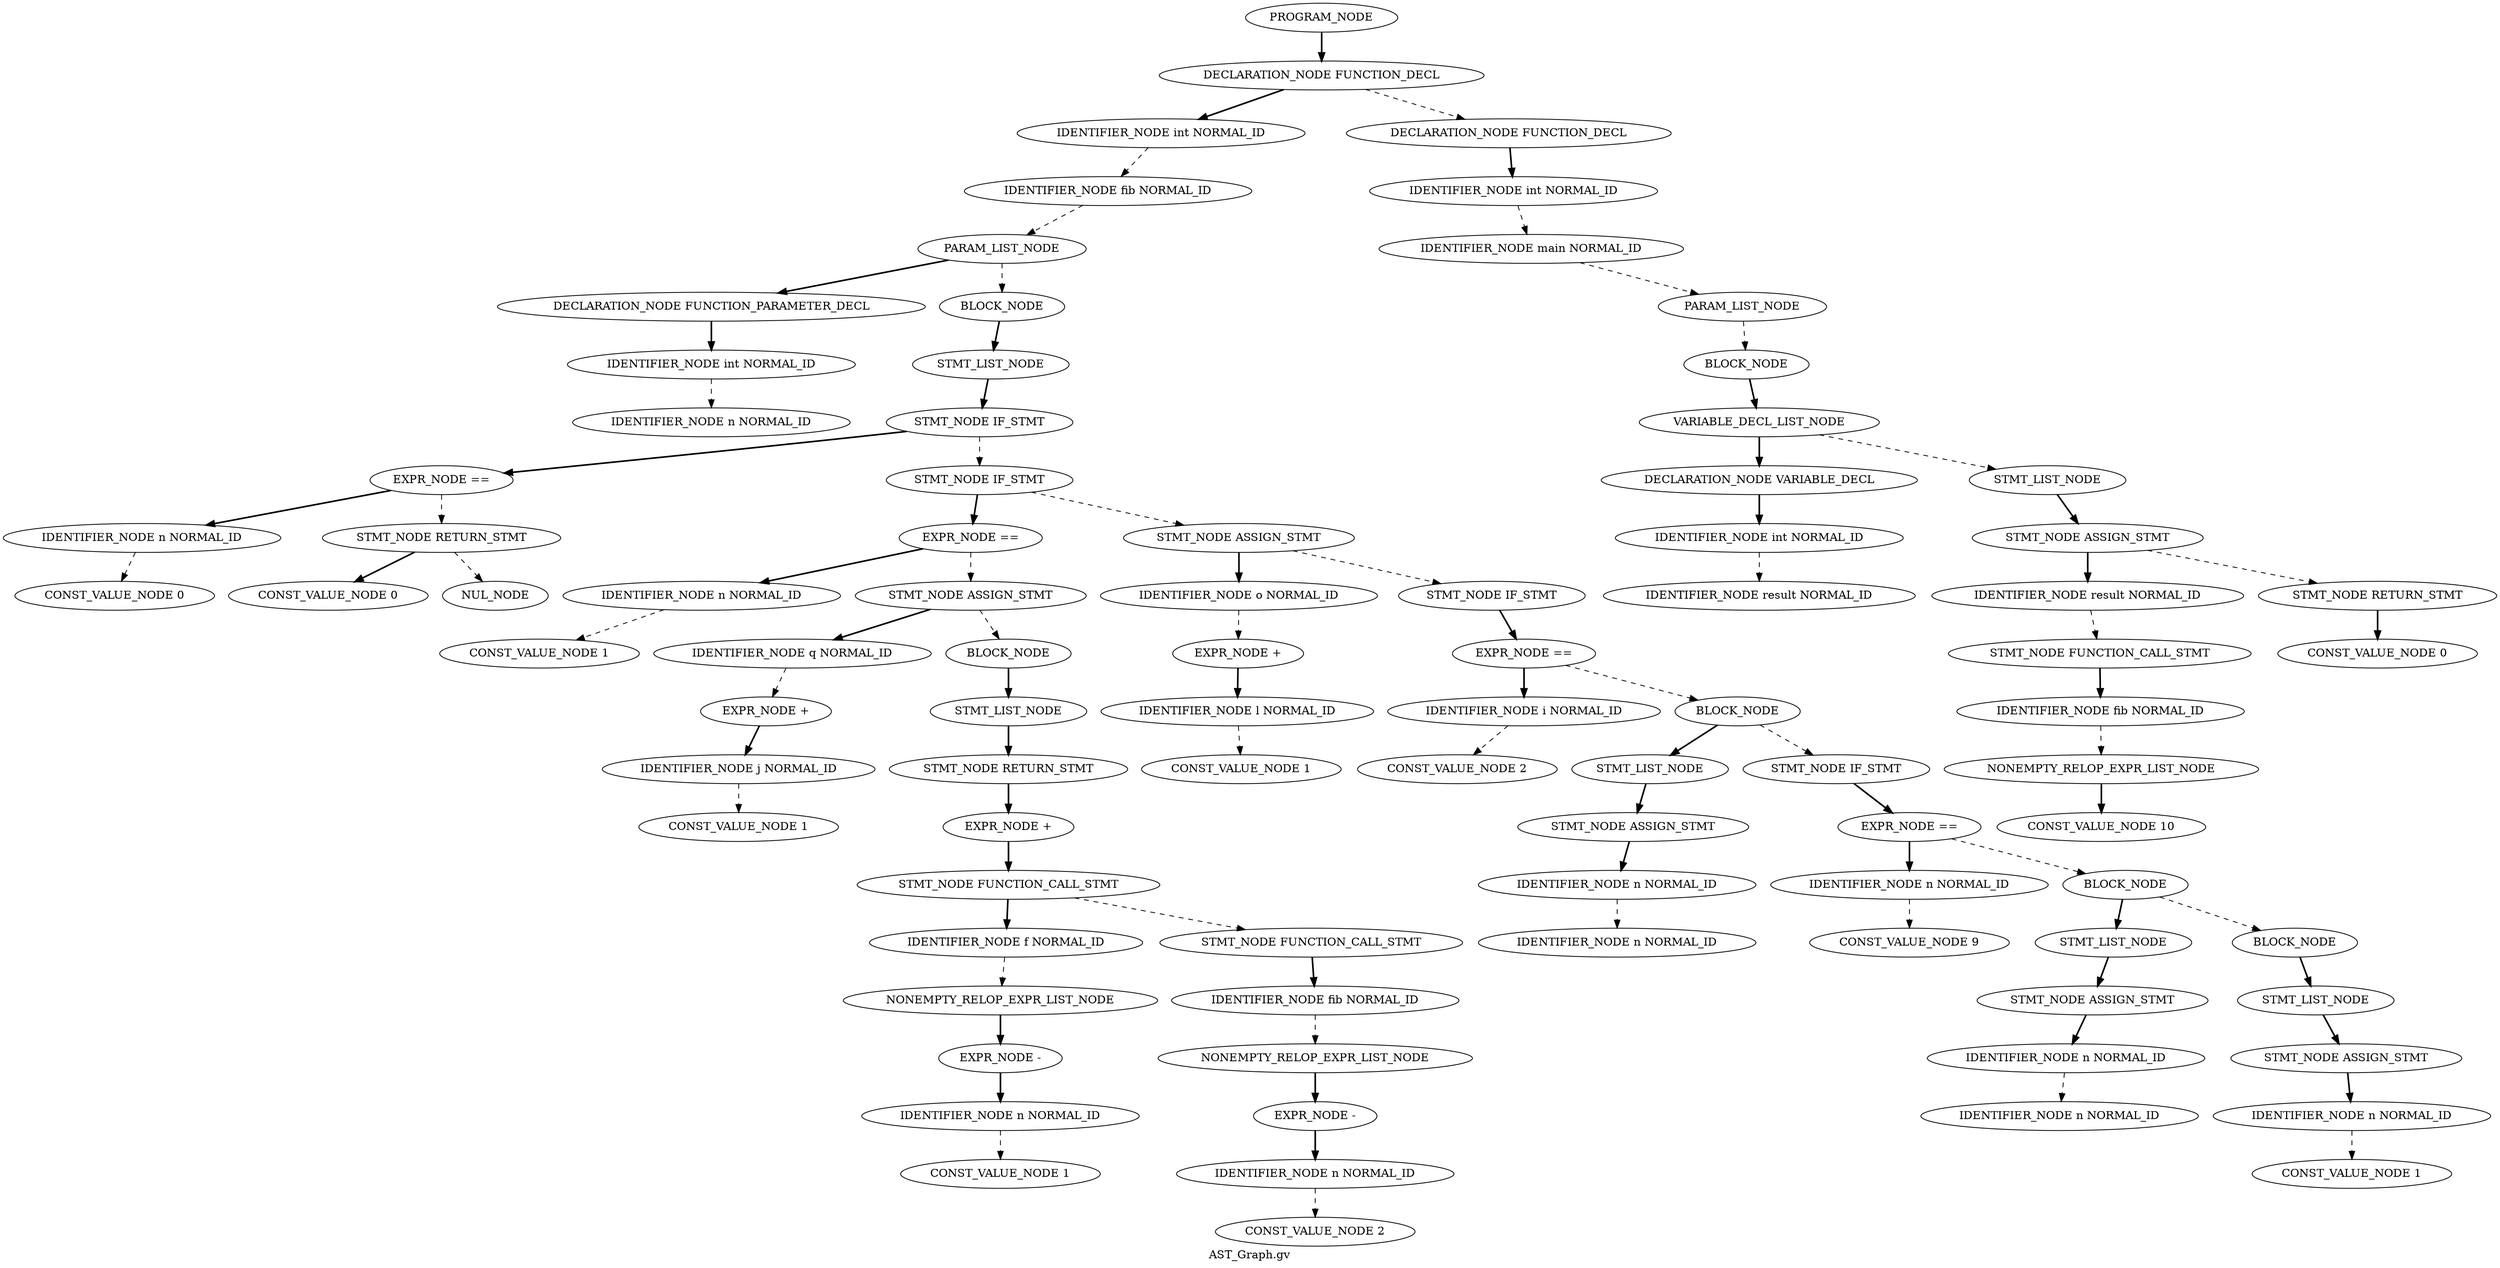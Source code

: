 Digraph AST
{
label = "AST_Graph.gv"
node0 [label ="PROGRAM_NODE"]
node1 [label ="DECLARATION_NODE FUNCTION_DECL"]
node2 [label ="IDENTIFIER_NODE int NORMAL_ID"]
node3 [label ="IDENTIFIER_NODE fib NORMAL_ID"]
node4 [label ="PARAM_LIST_NODE"]
node5 [label ="DECLARATION_NODE FUNCTION_PARAMETER_DECL"]
node6 [label ="IDENTIFIER_NODE int NORMAL_ID"]
node7 [label ="IDENTIFIER_NODE n NORMAL_ID"]
node6 -> node7 [style = dashed]
node5 -> node6 [style = bold]
node4 -> node5 [style = bold]
node8 [label ="BLOCK_NODE"]
node9 [label ="STMT_LIST_NODE"]
node10 [label ="STMT_NODE IF_STMT"]
node11 [label ="EXPR_NODE =="]
node12 [label ="IDENTIFIER_NODE n NORMAL_ID"]
node13 [label ="CONST_VALUE_NODE 0"]
node12 -> node13 [style = dashed]
node11 -> node12 [style = bold]
node14 [label ="STMT_NODE RETURN_STMT"]
node15 [label ="CONST_VALUE_NODE 0"]
node14 -> node15 [style = bold]
node16 [label ="NUL_NODE"]
node14 -> node16 [style = dashed]
node11 -> node14 [style = dashed]
node10 -> node11 [style = bold]
node17 [label ="STMT_NODE IF_STMT"]
node18 [label ="EXPR_NODE =="]
node19 [label ="IDENTIFIER_NODE n NORMAL_ID"]
node20 [label ="CONST_VALUE_NODE 1"]
node19 -> node20 [style = dashed]
node18 -> node19 [style = bold]
node21 [label ="STMT_NODE ASSIGN_STMT"]
node22 [label ="IDENTIFIER_NODE q NORMAL_ID"]
node23 [label ="EXPR_NODE +"]
node24 [label ="IDENTIFIER_NODE j NORMAL_ID"]
node25 [label ="CONST_VALUE_NODE 1"]
node24 -> node25 [style = dashed]
node23 -> node24 [style = bold]
node22 -> node23 [style = dashed]
node21 -> node22 [style = bold]
node26 [label ="BLOCK_NODE"]
node27 [label ="STMT_LIST_NODE"]
node28 [label ="STMT_NODE RETURN_STMT"]
node29 [label ="EXPR_NODE +"]
node30 [label ="STMT_NODE FUNCTION_CALL_STMT"]
node31 [label ="IDENTIFIER_NODE f NORMAL_ID"]
node32 [label ="NONEMPTY_RELOP_EXPR_LIST_NODE"]
node33 [label ="EXPR_NODE -"]
node34 [label ="IDENTIFIER_NODE n NORMAL_ID"]
node35 [label ="CONST_VALUE_NODE 1"]
node34 -> node35 [style = dashed]
node33 -> node34 [style = bold]
node32 -> node33 [style = bold]
node31 -> node32 [style = dashed]
node30 -> node31 [style = bold]
node36 [label ="STMT_NODE FUNCTION_CALL_STMT"]
node37 [label ="IDENTIFIER_NODE fib NORMAL_ID"]
node38 [label ="NONEMPTY_RELOP_EXPR_LIST_NODE"]
node39 [label ="EXPR_NODE -"]
node40 [label ="IDENTIFIER_NODE n NORMAL_ID"]
node41 [label ="CONST_VALUE_NODE 2"]
node40 -> node41 [style = dashed]
node39 -> node40 [style = bold]
node38 -> node39 [style = bold]
node37 -> node38 [style = dashed]
node36 -> node37 [style = bold]
node30 -> node36 [style = dashed]
node29 -> node30 [style = bold]
node28 -> node29 [style = bold]
node27 -> node28 [style = bold]
node26 -> node27 [style = bold]
node21 -> node26 [style = dashed]
node18 -> node21 [style = dashed]
node17 -> node18 [style = bold]
node42 [label ="STMT_NODE ASSIGN_STMT"]
node43 [label ="IDENTIFIER_NODE o NORMAL_ID"]
node44 [label ="EXPR_NODE +"]
node45 [label ="IDENTIFIER_NODE l NORMAL_ID"]
node46 [label ="CONST_VALUE_NODE 1"]
node45 -> node46 [style = dashed]
node44 -> node45 [style = bold]
node43 -> node44 [style = dashed]
node42 -> node43 [style = bold]
node47 [label ="STMT_NODE IF_STMT"]
node48 [label ="EXPR_NODE =="]
node49 [label ="IDENTIFIER_NODE i NORMAL_ID"]
node50 [label ="CONST_VALUE_NODE 2"]
node49 -> node50 [style = dashed]
node48 -> node49 [style = bold]
node51 [label ="BLOCK_NODE"]
node52 [label ="STMT_LIST_NODE"]
node53 [label ="STMT_NODE ASSIGN_STMT"]
node54 [label ="IDENTIFIER_NODE n NORMAL_ID"]
node55 [label ="IDENTIFIER_NODE n NORMAL_ID"]
node54 -> node55 [style = dashed]
node53 -> node54 [style = bold]
node52 -> node53 [style = bold]
node51 -> node52 [style = bold]
node56 [label ="STMT_NODE IF_STMT"]
node57 [label ="EXPR_NODE =="]
node58 [label ="IDENTIFIER_NODE n NORMAL_ID"]
node59 [label ="CONST_VALUE_NODE 9"]
node58 -> node59 [style = dashed]
node57 -> node58 [style = bold]
node60 [label ="BLOCK_NODE"]
node61 [label ="STMT_LIST_NODE"]
node62 [label ="STMT_NODE ASSIGN_STMT"]
node63 [label ="IDENTIFIER_NODE n NORMAL_ID"]
node64 [label ="IDENTIFIER_NODE n NORMAL_ID"]
node63 -> node64 [style = dashed]
node62 -> node63 [style = bold]
node61 -> node62 [style = bold]
node60 -> node61 [style = bold]
node65 [label ="BLOCK_NODE"]
node66 [label ="STMT_LIST_NODE"]
node67 [label ="STMT_NODE ASSIGN_STMT"]
node68 [label ="IDENTIFIER_NODE n NORMAL_ID"]
node69 [label ="CONST_VALUE_NODE 1"]
node68 -> node69 [style = dashed]
node67 -> node68 [style = bold]
node66 -> node67 [style = bold]
node65 -> node66 [style = bold]
node60 -> node65 [style = dashed]
node57 -> node60 [style = dashed]
node56 -> node57 [style = bold]
node51 -> node56 [style = dashed]
node48 -> node51 [style = dashed]
node47 -> node48 [style = bold]
node42 -> node47 [style = dashed]
node17 -> node42 [style = dashed]
node10 -> node17 [style = dashed]
node9 -> node10 [style = bold]
node8 -> node9 [style = bold]
node4 -> node8 [style = dashed]
node3 -> node4 [style = dashed]
node2 -> node3 [style = dashed]
node1 -> node2 [style = bold]
node70 [label ="DECLARATION_NODE FUNCTION_DECL"]
node71 [label ="IDENTIFIER_NODE int NORMAL_ID"]
node72 [label ="IDENTIFIER_NODE main NORMAL_ID"]
node73 [label ="PARAM_LIST_NODE"]
node74 [label ="BLOCK_NODE"]
node75 [label ="VARIABLE_DECL_LIST_NODE"]
node76 [label ="DECLARATION_NODE VARIABLE_DECL"]
node77 [label ="IDENTIFIER_NODE int NORMAL_ID"]
node78 [label ="IDENTIFIER_NODE result NORMAL_ID"]
node77 -> node78 [style = dashed]
node76 -> node77 [style = bold]
node75 -> node76 [style = bold]
node79 [label ="STMT_LIST_NODE"]
node80 [label ="STMT_NODE ASSIGN_STMT"]
node81 [label ="IDENTIFIER_NODE result NORMAL_ID"]
node82 [label ="STMT_NODE FUNCTION_CALL_STMT"]
node83 [label ="IDENTIFIER_NODE fib NORMAL_ID"]
node84 [label ="NONEMPTY_RELOP_EXPR_LIST_NODE"]
node85 [label ="CONST_VALUE_NODE 10"]
node84 -> node85 [style = bold]
node83 -> node84 [style = dashed]
node82 -> node83 [style = bold]
node81 -> node82 [style = dashed]
node80 -> node81 [style = bold]
node86 [label ="STMT_NODE RETURN_STMT"]
node87 [label ="CONST_VALUE_NODE 0"]
node86 -> node87 [style = bold]
node80 -> node86 [style = dashed]
node79 -> node80 [style = bold]
node75 -> node79 [style = dashed]
node74 -> node75 [style = bold]
node73 -> node74 [style = dashed]
node72 -> node73 [style = dashed]
node71 -> node72 [style = dashed]
node70 -> node71 [style = bold]
node1 -> node70 [style = dashed]
node0 -> node1 [style = bold]
}
